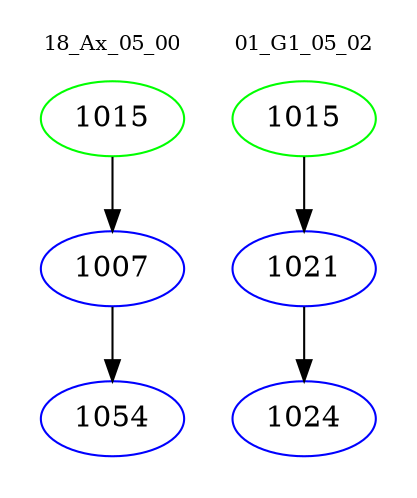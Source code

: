 digraph{
subgraph cluster_0 {
color = white
label = "18_Ax_05_00";
fontsize=10;
T0_1015 [label="1015", color="green"]
T0_1015 -> T0_1007 [color="black"]
T0_1007 [label="1007", color="blue"]
T0_1007 -> T0_1054 [color="black"]
T0_1054 [label="1054", color="blue"]
}
subgraph cluster_1 {
color = white
label = "01_G1_05_02";
fontsize=10;
T1_1015 [label="1015", color="green"]
T1_1015 -> T1_1021 [color="black"]
T1_1021 [label="1021", color="blue"]
T1_1021 -> T1_1024 [color="black"]
T1_1024 [label="1024", color="blue"]
}
}
